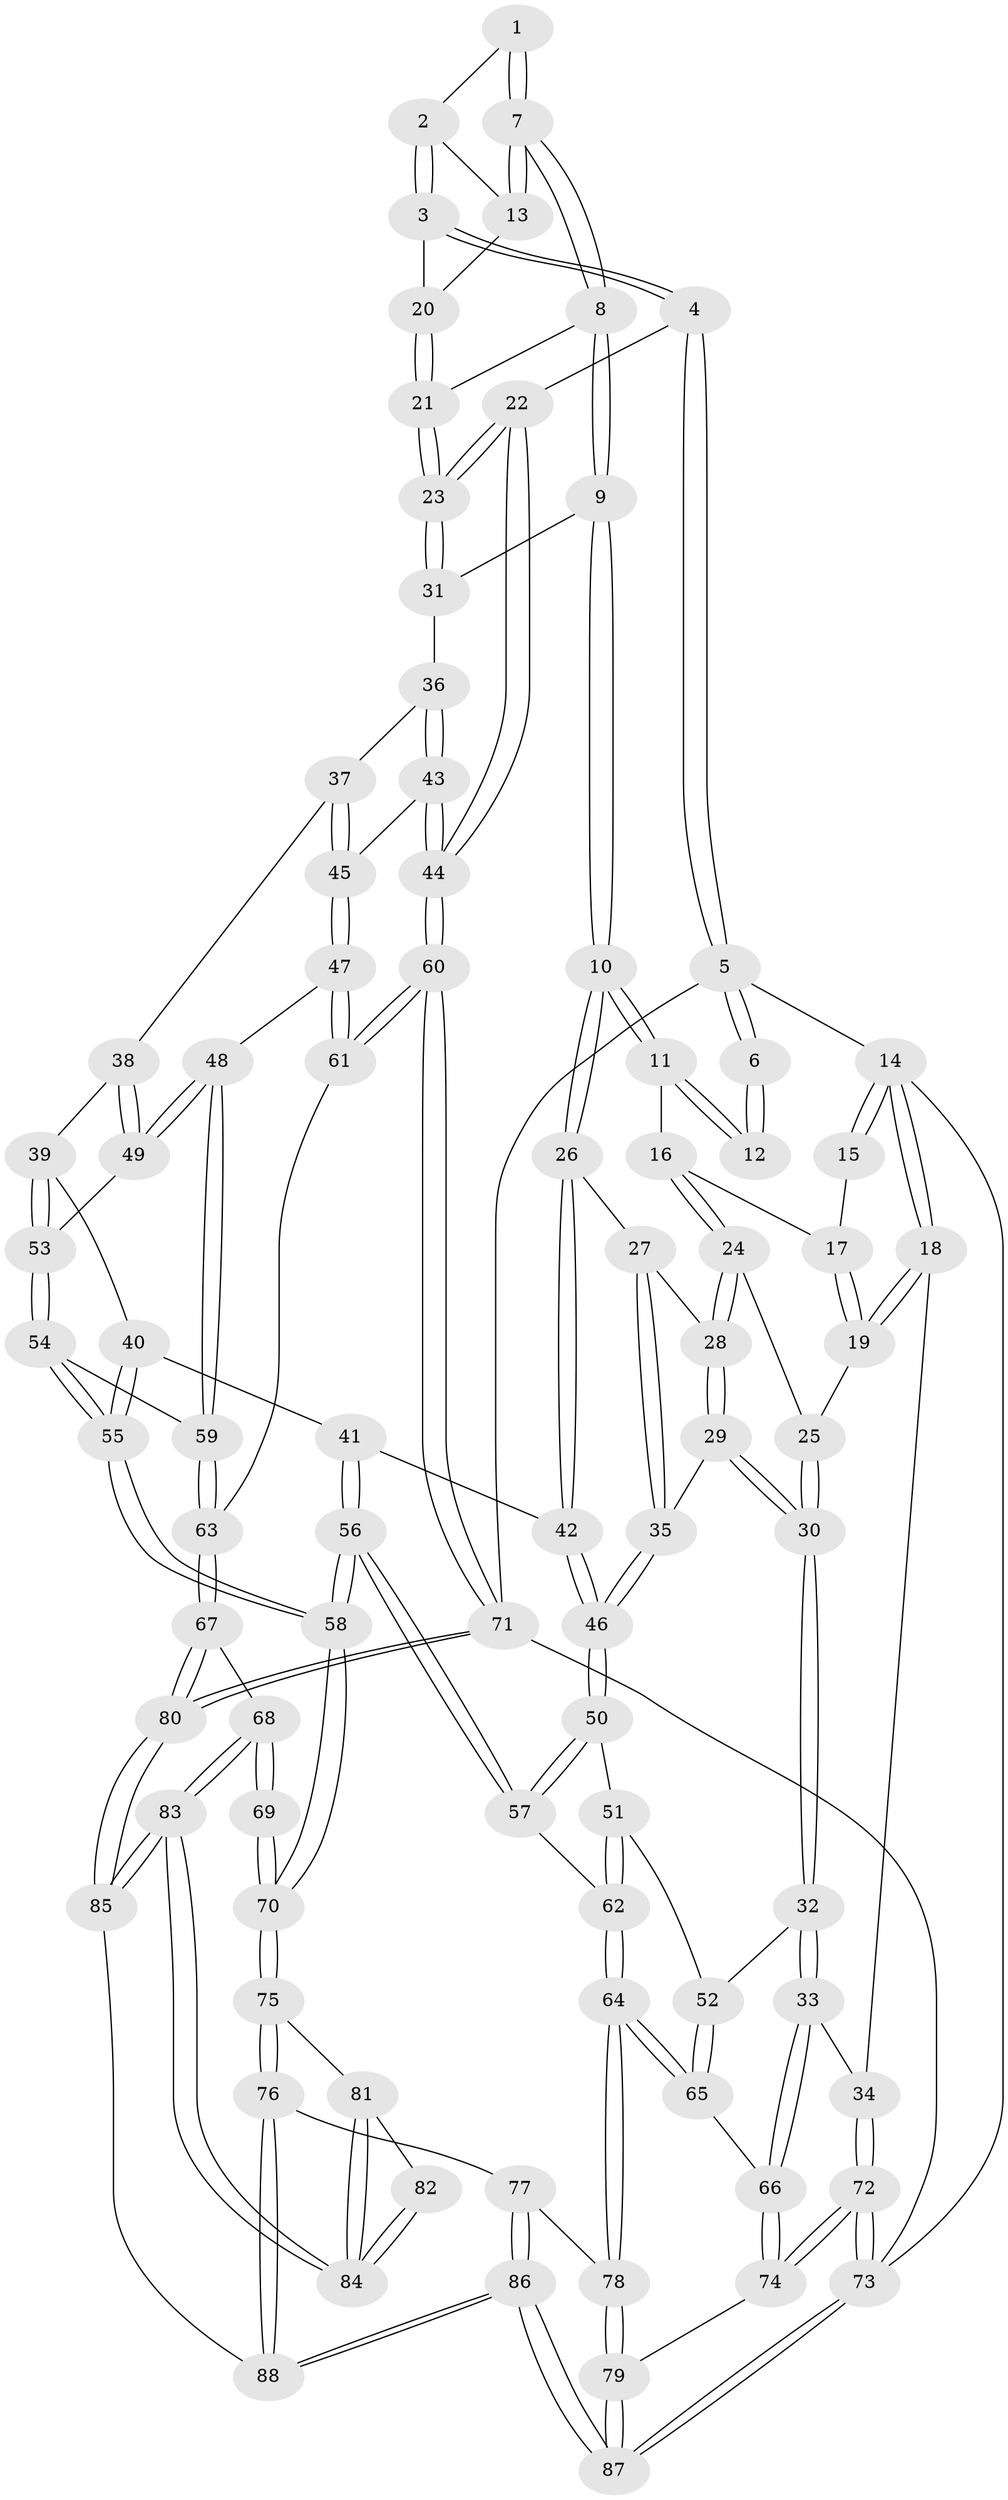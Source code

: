 // Generated by graph-tools (version 1.1) at 2025/38/03/09/25 02:38:50]
// undirected, 88 vertices, 217 edges
graph export_dot {
graph [start="1"]
  node [color=gray90,style=filled];
  1 [pos="+0.6244109558472385+0"];
  2 [pos="+0.9261207686350538+0.06368306283747639"];
  3 [pos="+0.9980843569978065+0.041993735324406575"];
  4 [pos="+1+0"];
  5 [pos="+1+0"];
  6 [pos="+0.6036855474781332+0"];
  7 [pos="+0.7442295763850126+0.12865760568937057"];
  8 [pos="+0.7360203625594721+0.2263604720647159"];
  9 [pos="+0.7039655506992382+0.27443237121495634"];
  10 [pos="+0.4990303895698703+0.3099277556937079"];
  11 [pos="+0.47148558048711553+0.05654638619672964"];
  12 [pos="+0.5175082584403514+0"];
  13 [pos="+0.8497283504383812+0.1040879203633381"];
  14 [pos="+0+0"];
  15 [pos="+0.2207208136053949+0"];
  16 [pos="+0.21877943312709416+0.1887313619671898"];
  17 [pos="+0.19176520632529936+0.047835933745206075"];
  18 [pos="+0+0.1568582441135868"];
  19 [pos="+0+0.170367583352969"];
  20 [pos="+0.928800066735907+0.20195974652382478"];
  21 [pos="+0.9240274426944546+0.24964051679488022"];
  22 [pos="+1+0.4343812414449891"];
  23 [pos="+1+0.33628595785880167"];
  24 [pos="+0.21482164436552093+0.21057111660035313"];
  25 [pos="+0.1036676653570378+0.22530591052434162"];
  26 [pos="+0.4883259713915683+0.3221745856688217"];
  27 [pos="+0.3159242782934673+0.2913368924359689"];
  28 [pos="+0.23455724550105764+0.24164634974347113"];
  29 [pos="+0.13252958962466982+0.43597353375567915"];
  30 [pos="+0.04863311908610592+0.47462848722822765"];
  31 [pos="+0.7301948220035782+0.3229187857651463"];
  32 [pos="+0+0.5135084557730416"];
  33 [pos="+0+0.5240873208605299"];
  34 [pos="+0+0.5373746071001633"];
  35 [pos="+0.2523259513070934+0.4577018928673185"];
  36 [pos="+0.7444900141427944+0.35650253920929054"];
  37 [pos="+0.7065442636384519+0.43448685361014094"];
  38 [pos="+0.6654616833494712+0.47935003217129835"];
  39 [pos="+0.5788548494807727+0.4832189898617234"];
  40 [pos="+0.574375570124918+0.4823408370600625"];
  41 [pos="+0.4904406335237574+0.42561098790431673"];
  42 [pos="+0.48548814721370637+0.41325614955803747"];
  43 [pos="+0.8717614895396968+0.4685741160120461"];
  44 [pos="+1+0.4925374377965962"];
  45 [pos="+0.7672743996963701+0.5496381432655011"];
  46 [pos="+0.2940619544022956+0.503779500741084"];
  47 [pos="+0.7639810498665474+0.553378408600735"];
  48 [pos="+0.7436942834621646+0.5556380870109138"];
  49 [pos="+0.7199934146196766+0.551877796092572"];
  50 [pos="+0.28981632426442566+0.5351660801140882"];
  51 [pos="+0.23329064841918845+0.571489243864297"];
  52 [pos="+0.16176438009711583+0.5981605919814842"];
  53 [pos="+0.6715654840394885+0.5747159224189328"];
  54 [pos="+0.6182431744150372+0.6472703490991853"];
  55 [pos="+0.6061536100674516+0.6493942863776277"];
  56 [pos="+0.4368840895588228+0.6979995896376292"];
  57 [pos="+0.40993615905784736+0.6958751298249912"];
  58 [pos="+0.4836114960845681+0.7335037723107113"];
  59 [pos="+0.6913126212289029+0.6740723709083174"];
  60 [pos="+1+0.8568475710657348"];
  61 [pos="+0.8398564454125585+0.7641109798424576"];
  62 [pos="+0.31327678028628414+0.7299851143021737"];
  63 [pos="+0.8054668804491989+0.765743126113268"];
  64 [pos="+0.2849715523132634+0.7435103257250918"];
  65 [pos="+0.21927816900650052+0.7381432701454125"];
  66 [pos="+0.1857030328596139+0.759620619179095"];
  67 [pos="+0.6521445177541441+0.8404995555512855"];
  68 [pos="+0.6274630704358777+0.8448202618567394"];
  69 [pos="+0.6209977293856521+0.8413054246686248"];
  70 [pos="+0.48915955209010253+0.747696357672929"];
  71 [pos="+1+1"];
  72 [pos="+0+0.8586769366220223"];
  73 [pos="+0+1"];
  74 [pos="+0.11424998370177628+0.8178562702714247"];
  75 [pos="+0.4273492222495075+0.9007330373470276"];
  76 [pos="+0.4118884159699795+0.9108909406527266"];
  77 [pos="+0.34677089377961057+0.907388532299173"];
  78 [pos="+0.2929338871466955+0.8934793549822487"];
  79 [pos="+0.2273586799754531+0.9443297828946177"];
  80 [pos="+1+1"];
  81 [pos="+0.46748095381119575+0.9369365208224536"];
  82 [pos="+0.5337443339423632+0.9220377973303562"];
  83 [pos="+0.6013440335637427+1"];
  84 [pos="+0.5404619783728972+1"];
  85 [pos="+0.622043153566101+1"];
  86 [pos="+0.25040315234514793+1"];
  87 [pos="+0.17058744946044732+1"];
  88 [pos="+0.3351920465631728+1"];
  1 -- 2;
  1 -- 7;
  1 -- 7;
  2 -- 3;
  2 -- 3;
  2 -- 13;
  3 -- 4;
  3 -- 4;
  3 -- 20;
  4 -- 5;
  4 -- 5;
  4 -- 22;
  5 -- 6;
  5 -- 6;
  5 -- 14;
  5 -- 71;
  6 -- 12;
  6 -- 12;
  7 -- 8;
  7 -- 8;
  7 -- 13;
  7 -- 13;
  8 -- 9;
  8 -- 9;
  8 -- 21;
  9 -- 10;
  9 -- 10;
  9 -- 31;
  10 -- 11;
  10 -- 11;
  10 -- 26;
  10 -- 26;
  11 -- 12;
  11 -- 12;
  11 -- 16;
  13 -- 20;
  14 -- 15;
  14 -- 15;
  14 -- 18;
  14 -- 18;
  14 -- 73;
  15 -- 17;
  16 -- 17;
  16 -- 24;
  16 -- 24;
  17 -- 19;
  17 -- 19;
  18 -- 19;
  18 -- 19;
  18 -- 34;
  19 -- 25;
  20 -- 21;
  20 -- 21;
  21 -- 23;
  21 -- 23;
  22 -- 23;
  22 -- 23;
  22 -- 44;
  22 -- 44;
  23 -- 31;
  23 -- 31;
  24 -- 25;
  24 -- 28;
  24 -- 28;
  25 -- 30;
  25 -- 30;
  26 -- 27;
  26 -- 42;
  26 -- 42;
  27 -- 28;
  27 -- 35;
  27 -- 35;
  28 -- 29;
  28 -- 29;
  29 -- 30;
  29 -- 30;
  29 -- 35;
  30 -- 32;
  30 -- 32;
  31 -- 36;
  32 -- 33;
  32 -- 33;
  32 -- 52;
  33 -- 34;
  33 -- 66;
  33 -- 66;
  34 -- 72;
  34 -- 72;
  35 -- 46;
  35 -- 46;
  36 -- 37;
  36 -- 43;
  36 -- 43;
  37 -- 38;
  37 -- 45;
  37 -- 45;
  38 -- 39;
  38 -- 49;
  38 -- 49;
  39 -- 40;
  39 -- 53;
  39 -- 53;
  40 -- 41;
  40 -- 55;
  40 -- 55;
  41 -- 42;
  41 -- 56;
  41 -- 56;
  42 -- 46;
  42 -- 46;
  43 -- 44;
  43 -- 44;
  43 -- 45;
  44 -- 60;
  44 -- 60;
  45 -- 47;
  45 -- 47;
  46 -- 50;
  46 -- 50;
  47 -- 48;
  47 -- 61;
  47 -- 61;
  48 -- 49;
  48 -- 49;
  48 -- 59;
  48 -- 59;
  49 -- 53;
  50 -- 51;
  50 -- 57;
  50 -- 57;
  51 -- 52;
  51 -- 62;
  51 -- 62;
  52 -- 65;
  52 -- 65;
  53 -- 54;
  53 -- 54;
  54 -- 55;
  54 -- 55;
  54 -- 59;
  55 -- 58;
  55 -- 58;
  56 -- 57;
  56 -- 57;
  56 -- 58;
  56 -- 58;
  57 -- 62;
  58 -- 70;
  58 -- 70;
  59 -- 63;
  59 -- 63;
  60 -- 61;
  60 -- 61;
  60 -- 71;
  60 -- 71;
  61 -- 63;
  62 -- 64;
  62 -- 64;
  63 -- 67;
  63 -- 67;
  64 -- 65;
  64 -- 65;
  64 -- 78;
  64 -- 78;
  65 -- 66;
  66 -- 74;
  66 -- 74;
  67 -- 68;
  67 -- 80;
  67 -- 80;
  68 -- 69;
  68 -- 69;
  68 -- 83;
  68 -- 83;
  69 -- 70;
  69 -- 70;
  70 -- 75;
  70 -- 75;
  71 -- 80;
  71 -- 80;
  71 -- 73;
  72 -- 73;
  72 -- 73;
  72 -- 74;
  72 -- 74;
  73 -- 87;
  73 -- 87;
  74 -- 79;
  75 -- 76;
  75 -- 76;
  75 -- 81;
  76 -- 77;
  76 -- 88;
  76 -- 88;
  77 -- 78;
  77 -- 86;
  77 -- 86;
  78 -- 79;
  78 -- 79;
  79 -- 87;
  79 -- 87;
  80 -- 85;
  80 -- 85;
  81 -- 82;
  81 -- 84;
  81 -- 84;
  82 -- 84;
  82 -- 84;
  83 -- 84;
  83 -- 84;
  83 -- 85;
  83 -- 85;
  85 -- 88;
  86 -- 87;
  86 -- 87;
  86 -- 88;
  86 -- 88;
}
